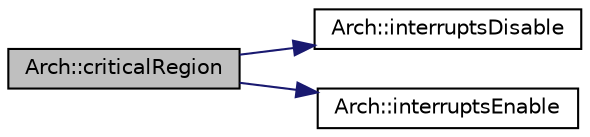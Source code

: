 digraph "Arch::criticalRegion"
{
 // LATEX_PDF_SIZE
  edge [fontname="Helvetica",fontsize="10",labelfontname="Helvetica",labelfontsize="10"];
  node [fontname="Helvetica",fontsize="10",shape=record];
  rankdir="LR";
  Node1 [label="Arch::criticalRegion",height=0.2,width=0.4,color="black", fillcolor="grey75", style="filled", fontcolor="black",tooltip=" "];
  Node1 -> Node2 [color="midnightblue",fontsize="10",style="solid",fontname="Helvetica"];
  Node2 [label="Arch::interruptsDisable",height=0.2,width=0.4,color="black", fillcolor="white", style="filled",URL="$d9/dc3/namespace_arch.html#a67338613dbfca6fe14dd88023972fb72",tooltip=" "];
  Node1 -> Node3 [color="midnightblue",fontsize="10",style="solid",fontname="Helvetica"];
  Node3 [label="Arch::interruptsEnable",height=0.2,width=0.4,color="black", fillcolor="white", style="filled",URL="$d9/dc3/namespace_arch.html#a4f60a6b7d741009fa04838e0743efebc",tooltip=" "];
}
